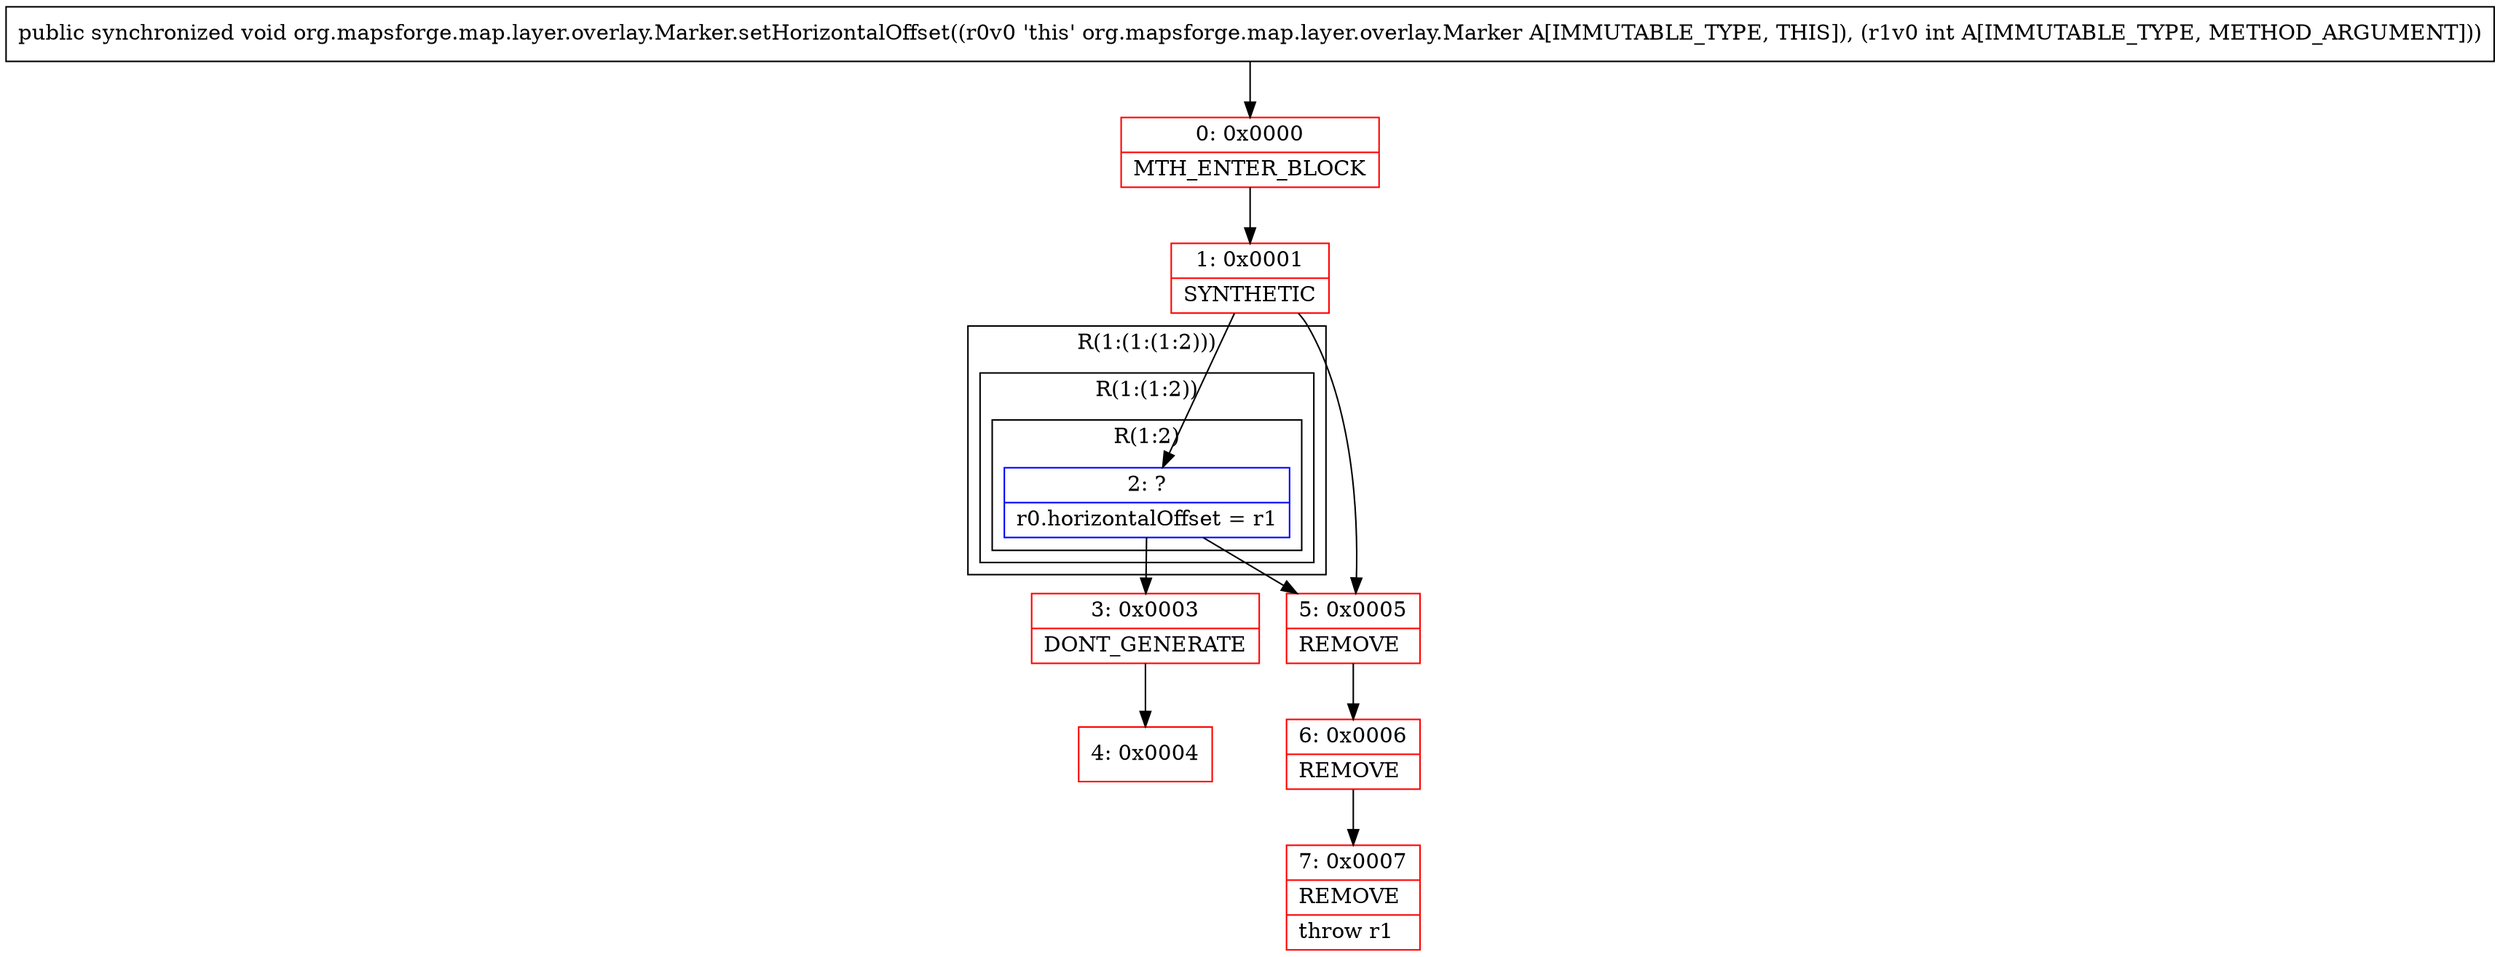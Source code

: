 digraph "CFG fororg.mapsforge.map.layer.overlay.Marker.setHorizontalOffset(I)V" {
subgraph cluster_Region_1355896015 {
label = "R(1:(1:(1:2)))";
node [shape=record,color=blue];
subgraph cluster_Region_2062754547 {
label = "R(1:(1:2))";
node [shape=record,color=blue];
subgraph cluster_Region_1312188576 {
label = "R(1:2)";
node [shape=record,color=blue];
Node_2 [shape=record,label="{2\:\ ?|r0.horizontalOffset = r1\l}"];
}
}
}
Node_0 [shape=record,color=red,label="{0\:\ 0x0000|MTH_ENTER_BLOCK\l}"];
Node_1 [shape=record,color=red,label="{1\:\ 0x0001|SYNTHETIC\l}"];
Node_3 [shape=record,color=red,label="{3\:\ 0x0003|DONT_GENERATE\l}"];
Node_4 [shape=record,color=red,label="{4\:\ 0x0004}"];
Node_5 [shape=record,color=red,label="{5\:\ 0x0005|REMOVE\l}"];
Node_6 [shape=record,color=red,label="{6\:\ 0x0006|REMOVE\l}"];
Node_7 [shape=record,color=red,label="{7\:\ 0x0007|REMOVE\l|throw r1\l}"];
MethodNode[shape=record,label="{public synchronized void org.mapsforge.map.layer.overlay.Marker.setHorizontalOffset((r0v0 'this' org.mapsforge.map.layer.overlay.Marker A[IMMUTABLE_TYPE, THIS]), (r1v0 int A[IMMUTABLE_TYPE, METHOD_ARGUMENT])) }"];
MethodNode -> Node_0;
Node_2 -> Node_3;
Node_2 -> Node_5;
Node_0 -> Node_1;
Node_1 -> Node_2;
Node_1 -> Node_5;
Node_3 -> Node_4;
Node_5 -> Node_6;
Node_6 -> Node_7;
}

